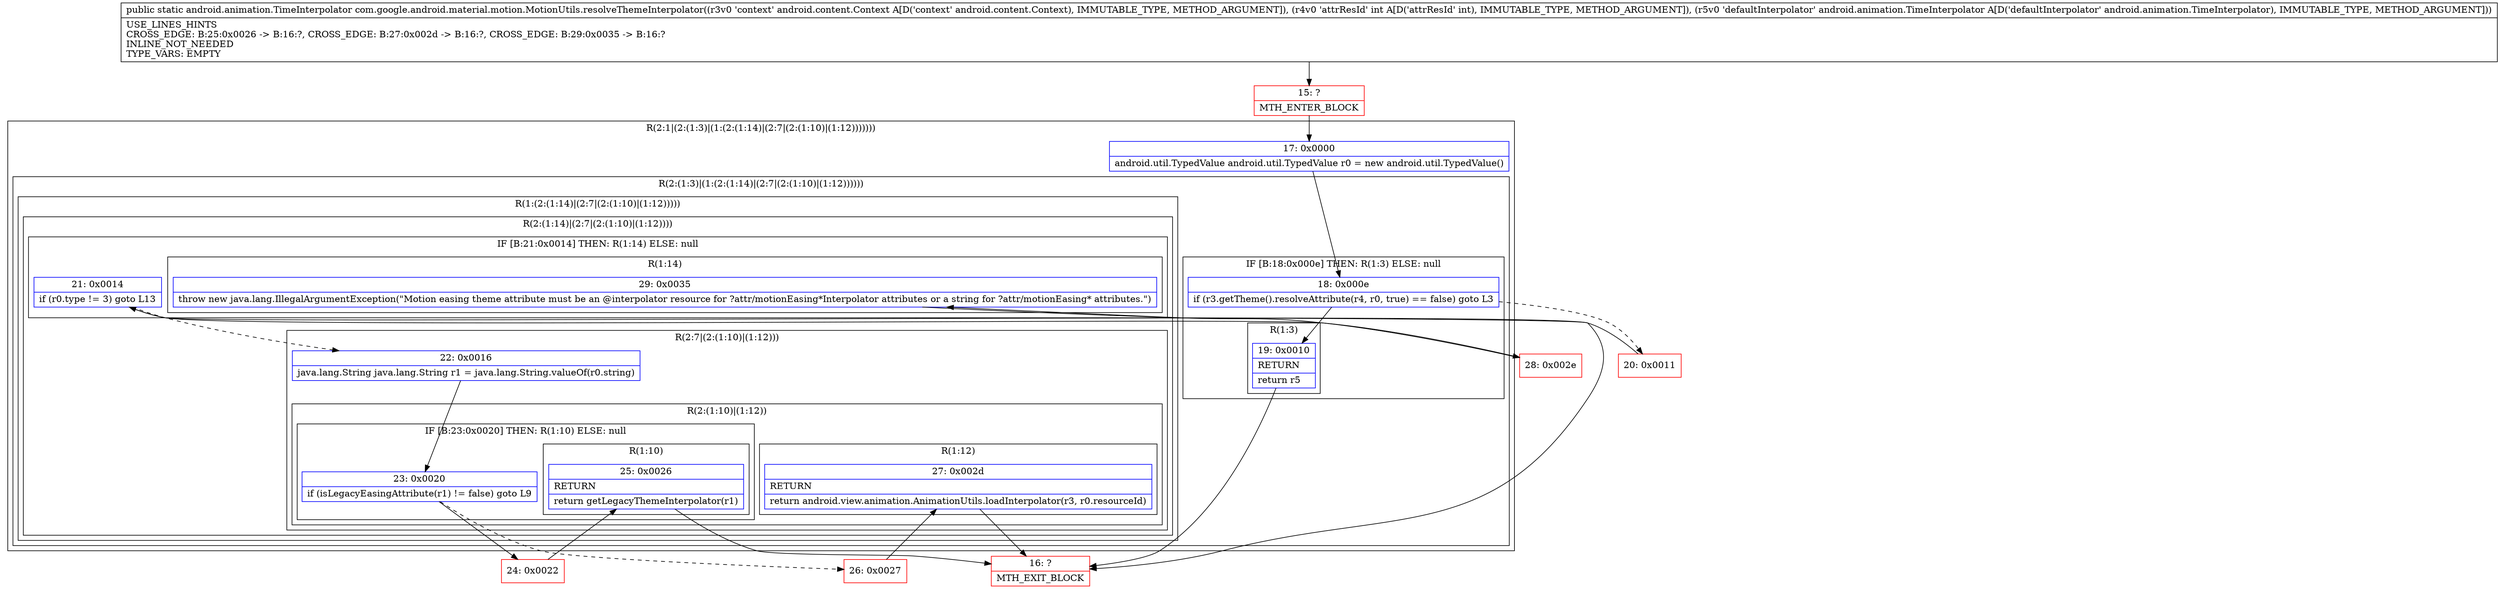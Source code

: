 digraph "CFG forcom.google.android.material.motion.MotionUtils.resolveThemeInterpolator(Landroid\/content\/Context;ILandroid\/animation\/TimeInterpolator;)Landroid\/animation\/TimeInterpolator;" {
subgraph cluster_Region_1281566309 {
label = "R(2:1|(2:(1:3)|(1:(2:(1:14)|(2:7|(2:(1:10)|(1:12)))))))";
node [shape=record,color=blue];
Node_17 [shape=record,label="{17\:\ 0x0000|android.util.TypedValue android.util.TypedValue r0 = new android.util.TypedValue()\l}"];
subgraph cluster_Region_1548181559 {
label = "R(2:(1:3)|(1:(2:(1:14)|(2:7|(2:(1:10)|(1:12))))))";
node [shape=record,color=blue];
subgraph cluster_IfRegion_300407074 {
label = "IF [B:18:0x000e] THEN: R(1:3) ELSE: null";
node [shape=record,color=blue];
Node_18 [shape=record,label="{18\:\ 0x000e|if (r3.getTheme().resolveAttribute(r4, r0, true) == false) goto L3\l}"];
subgraph cluster_Region_1774249867 {
label = "R(1:3)";
node [shape=record,color=blue];
Node_19 [shape=record,label="{19\:\ 0x0010|RETURN\l|return r5\l}"];
}
}
subgraph cluster_Region_2131364048 {
label = "R(1:(2:(1:14)|(2:7|(2:(1:10)|(1:12)))))";
node [shape=record,color=blue];
subgraph cluster_Region_491507525 {
label = "R(2:(1:14)|(2:7|(2:(1:10)|(1:12))))";
node [shape=record,color=blue];
subgraph cluster_IfRegion_677555571 {
label = "IF [B:21:0x0014] THEN: R(1:14) ELSE: null";
node [shape=record,color=blue];
Node_21 [shape=record,label="{21\:\ 0x0014|if (r0.type != 3) goto L13\l}"];
subgraph cluster_Region_2062176771 {
label = "R(1:14)";
node [shape=record,color=blue];
Node_29 [shape=record,label="{29\:\ 0x0035|throw new java.lang.IllegalArgumentException(\"Motion easing theme attribute must be an @interpolator resource for ?attr\/motionEasing*Interpolator attributes or a string for ?attr\/motionEasing* attributes.\")\l}"];
}
}
subgraph cluster_Region_1989177397 {
label = "R(2:7|(2:(1:10)|(1:12)))";
node [shape=record,color=blue];
Node_22 [shape=record,label="{22\:\ 0x0016|java.lang.String java.lang.String r1 = java.lang.String.valueOf(r0.string)\l}"];
subgraph cluster_Region_343412330 {
label = "R(2:(1:10)|(1:12))";
node [shape=record,color=blue];
subgraph cluster_IfRegion_211079941 {
label = "IF [B:23:0x0020] THEN: R(1:10) ELSE: null";
node [shape=record,color=blue];
Node_23 [shape=record,label="{23\:\ 0x0020|if (isLegacyEasingAttribute(r1) != false) goto L9\l}"];
subgraph cluster_Region_832630481 {
label = "R(1:10)";
node [shape=record,color=blue];
Node_25 [shape=record,label="{25\:\ 0x0026|RETURN\l|return getLegacyThemeInterpolator(r1)\l}"];
}
}
subgraph cluster_Region_588587148 {
label = "R(1:12)";
node [shape=record,color=blue];
Node_27 [shape=record,label="{27\:\ 0x002d|RETURN\l|return android.view.animation.AnimationUtils.loadInterpolator(r3, r0.resourceId)\l}"];
}
}
}
}
}
}
}
Node_15 [shape=record,color=red,label="{15\:\ ?|MTH_ENTER_BLOCK\l}"];
Node_16 [shape=record,color=red,label="{16\:\ ?|MTH_EXIT_BLOCK\l}"];
Node_20 [shape=record,color=red,label="{20\:\ 0x0011}"];
Node_24 [shape=record,color=red,label="{24\:\ 0x0022}"];
Node_26 [shape=record,color=red,label="{26\:\ 0x0027}"];
Node_28 [shape=record,color=red,label="{28\:\ 0x002e}"];
MethodNode[shape=record,label="{public static android.animation.TimeInterpolator com.google.android.material.motion.MotionUtils.resolveThemeInterpolator((r3v0 'context' android.content.Context A[D('context' android.content.Context), IMMUTABLE_TYPE, METHOD_ARGUMENT]), (r4v0 'attrResId' int A[D('attrResId' int), IMMUTABLE_TYPE, METHOD_ARGUMENT]), (r5v0 'defaultInterpolator' android.animation.TimeInterpolator A[D('defaultInterpolator' android.animation.TimeInterpolator), IMMUTABLE_TYPE, METHOD_ARGUMENT]))  | USE_LINES_HINTS\lCROSS_EDGE: B:25:0x0026 \-\> B:16:?, CROSS_EDGE: B:27:0x002d \-\> B:16:?, CROSS_EDGE: B:29:0x0035 \-\> B:16:?\lINLINE_NOT_NEEDED\lTYPE_VARS: EMPTY\l}"];
MethodNode -> Node_15;Node_17 -> Node_18;
Node_18 -> Node_19;
Node_18 -> Node_20[style=dashed];
Node_19 -> Node_16;
Node_21 -> Node_22[style=dashed];
Node_21 -> Node_28;
Node_29 -> Node_16;
Node_22 -> Node_23;
Node_23 -> Node_24;
Node_23 -> Node_26[style=dashed];
Node_25 -> Node_16;
Node_27 -> Node_16;
Node_15 -> Node_17;
Node_20 -> Node_21;
Node_24 -> Node_25;
Node_26 -> Node_27;
Node_28 -> Node_29;
}

